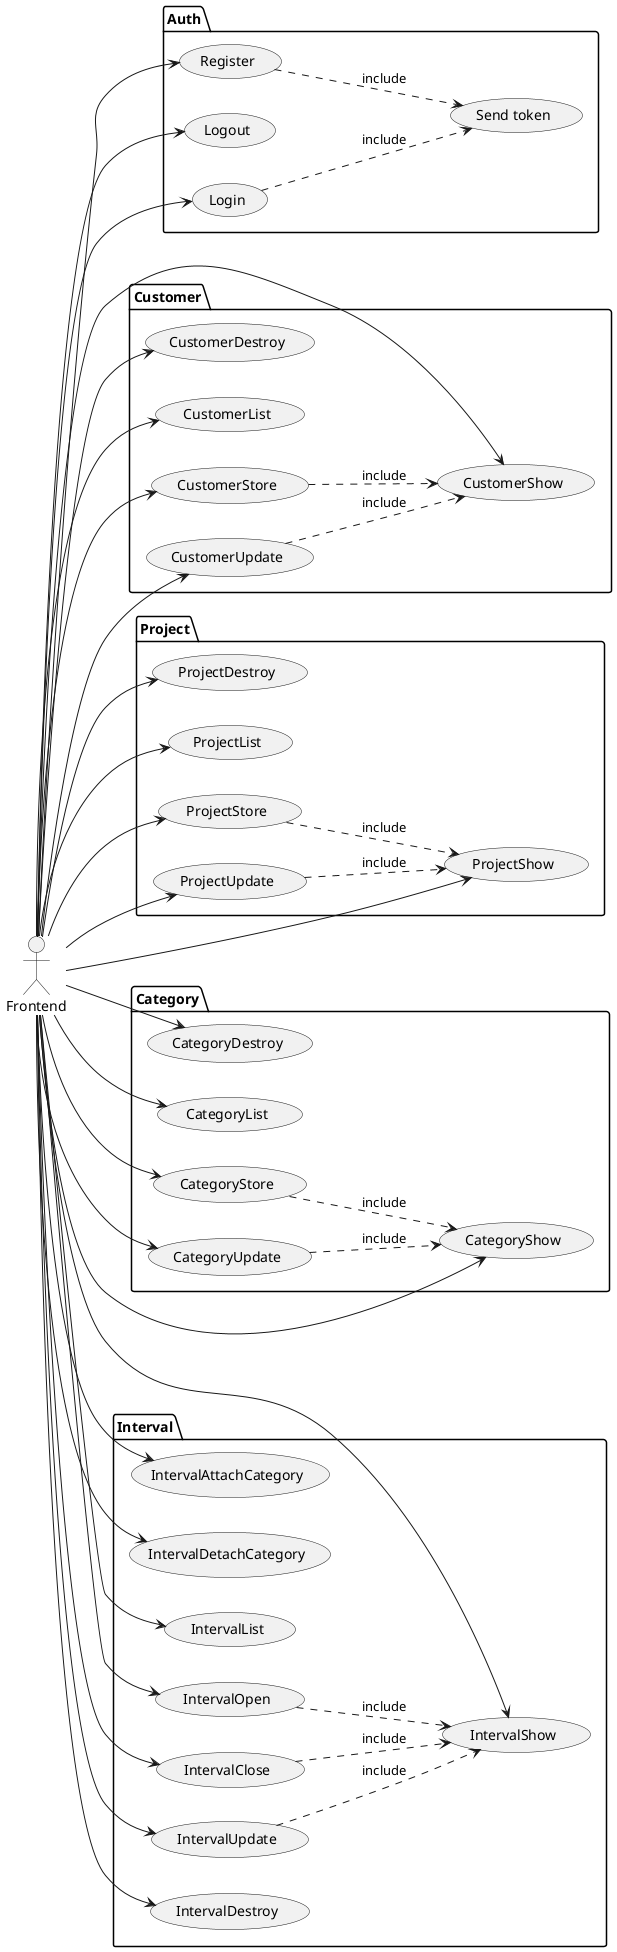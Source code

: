 @startuml
left to right direction
actor Frontend

package Auth {
  usecase "Login" as Login
  usecase "Register" as Register
  usecase "Logout" as Logout
  usecase "Send token" as Token
  
  Frontend --> Login
  Frontend --> Register 
  Frontend --> Logout
  
  Register ..> Token: include
  Login ..> Token: include
}

package "Customer" {
  usecase "CustomerList" 
  usecase "CustomerShow" 
  usecase "CustomerStore" 
  usecase "CustomerUpdate" 
  usecase "CustomerDestroy" 
  
  Frontend --> CustomerList
  Frontend --> CustomerShow 
  Frontend --> CustomerStore
  Frontend --> CustomerUpdate
  Frontend --> CustomerDestroy
  
  CustomerStore ..> CustomerShow: include
  CustomerUpdate ..> CustomerShow: include
}

package "Project" {
  usecase "ProjectList"
  usecase "ProjectShow"
  usecase "ProjectStore"
  usecase "ProjectUpdate"
  usecase "ProjectDestroy"
  
  Frontend --> ProjectList
  Frontend --> ProjectShow 
  Frontend --> ProjectStore
  Frontend --> ProjectUpdate
  Frontend --> ProjectDestroy
  
  ProjectStore ..> ProjectShow: include
  ProjectUpdate ..> ProjectShow: include
}
  
package "Category" {
  usecase "CategoryList" 
  usecase "CategoryShow" 
  usecase "CategoryStore"
  usecase "CategoryUpdate"
  usecase "CategoryDestroy"
  
  Frontend --> CategoryList
  Frontend --> CategoryShow 
  Frontend --> CategoryStore
  Frontend --> CategoryUpdate
  Frontend --> CategoryDestroy
  
  CategoryStore ..> CategoryShow: include
  CategoryUpdate ..> CategoryShow: include
}

package "Interval" {
  usecase "IntervalList"
  usecase "IntervalShow" 
  usecase "IntervalOpen" 
  usecase "IntervalClose"
  usecase "IntervalUpdate" 
  usecase "IntervalDestroy" 
  usecase "IntervalAttachCategory"
  usecase "IntervalDetachCategory" 
  
  Frontend --> IntervalList
  Frontend --> IntervalShow 
  Frontend --> IntervalOpen
  Frontend --> IntervalClose
  Frontend --> IntervalUpdate
  Frontend --> IntervalDestroy
  Frontend --> IntervalAttachCategory
  Frontend --> IntervalDetachCategory
  
  IntervalOpen ..> IntervalShow: include
  IntervalClose ..> IntervalShow: include
  IntervalUpdate ..> IntervalShow: include
}

@enduml
